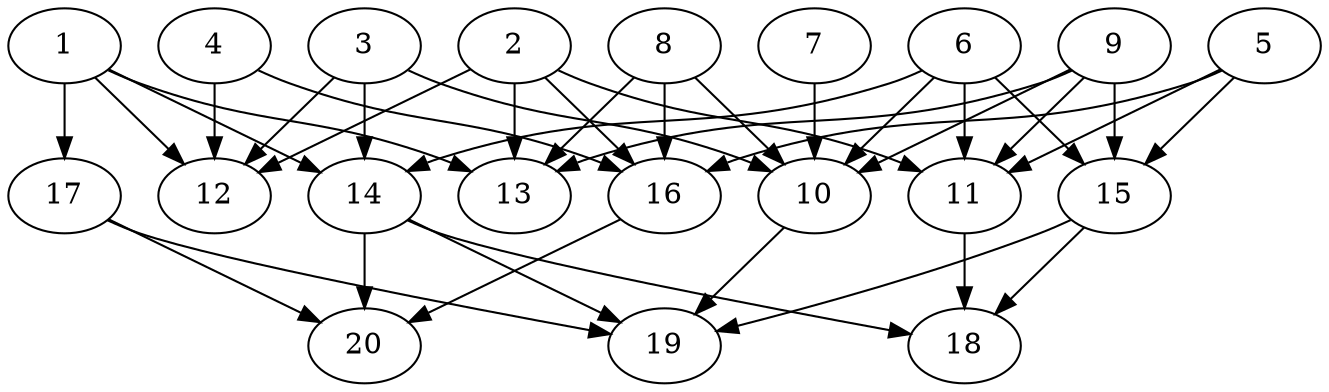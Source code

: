 // DAG automatically generated by daggen at Wed Jul 24 21:27:05 2019
// ./daggen --dot -n 20 --ccr 0.5 --fat 0.7 --regular 0.5 --density 0.5 --mindata 5242880 --maxdata 52428800 
digraph G {
  1 [size="44759040", alpha="0.18", expect_size="22379520"] 
  1 -> 12 [size ="22379520"]
  1 -> 13 [size ="22379520"]
  1 -> 14 [size ="22379520"]
  1 -> 17 [size ="22379520"]
  2 [size="33390592", alpha="0.11", expect_size="16695296"] 
  2 -> 11 [size ="16695296"]
  2 -> 12 [size ="16695296"]
  2 -> 13 [size ="16695296"]
  2 -> 16 [size ="16695296"]
  3 [size="19560448", alpha="0.17", expect_size="9780224"] 
  3 -> 10 [size ="9780224"]
  3 -> 12 [size ="9780224"]
  3 -> 14 [size ="9780224"]
  4 [size="56852480", alpha="0.17", expect_size="28426240"] 
  4 -> 12 [size ="28426240"]
  4 -> 16 [size ="28426240"]
  5 [size="10522624", alpha="0.06", expect_size="5261312"] 
  5 -> 11 [size ="5261312"]
  5 -> 15 [size ="5261312"]
  5 -> 16 [size ="5261312"]
  6 [size="14063616", alpha="0.02", expect_size="7031808"] 
  6 -> 10 [size ="7031808"]
  6 -> 11 [size ="7031808"]
  6 -> 14 [size ="7031808"]
  6 -> 15 [size ="7031808"]
  7 [size="41312256", alpha="0.03", expect_size="20656128"] 
  7 -> 10 [size ="20656128"]
  8 [size="64483328", alpha="0.05", expect_size="32241664"] 
  8 -> 10 [size ="32241664"]
  8 -> 13 [size ="32241664"]
  8 -> 16 [size ="32241664"]
  9 [size="91359232", alpha="0.13", expect_size="45679616"] 
  9 -> 10 [size ="45679616"]
  9 -> 11 [size ="45679616"]
  9 -> 13 [size ="45679616"]
  9 -> 15 [size ="45679616"]
  10 [size="95154176", alpha="0.05", expect_size="47577088"] 
  10 -> 19 [size ="47577088"]
  11 [size="34963456", alpha="0.15", expect_size="17481728"] 
  11 -> 18 [size ="17481728"]
  12 [size="25632768", alpha="0.00", expect_size="12816384"] 
  13 [size="77361152", alpha="0.15", expect_size="38680576"] 
  14 [size="62236672", alpha="0.12", expect_size="31118336"] 
  14 -> 18 [size ="31118336"]
  14 -> 19 [size ="31118336"]
  14 -> 20 [size ="31118336"]
  15 [size="46381056", alpha="0.07", expect_size="23190528"] 
  15 -> 18 [size ="23190528"]
  15 -> 19 [size ="23190528"]
  16 [size="74881024", alpha="0.20", expect_size="37440512"] 
  16 -> 20 [size ="37440512"]
  17 [size="83982336", alpha="0.10", expect_size="41991168"] 
  17 -> 19 [size ="41991168"]
  17 -> 20 [size ="41991168"]
  18 [size="96376832", alpha="0.00", expect_size="48188416"] 
  19 [size="27246592", alpha="0.01", expect_size="13623296"] 
  20 [size="88940544", alpha="0.16", expect_size="44470272"] 
}
